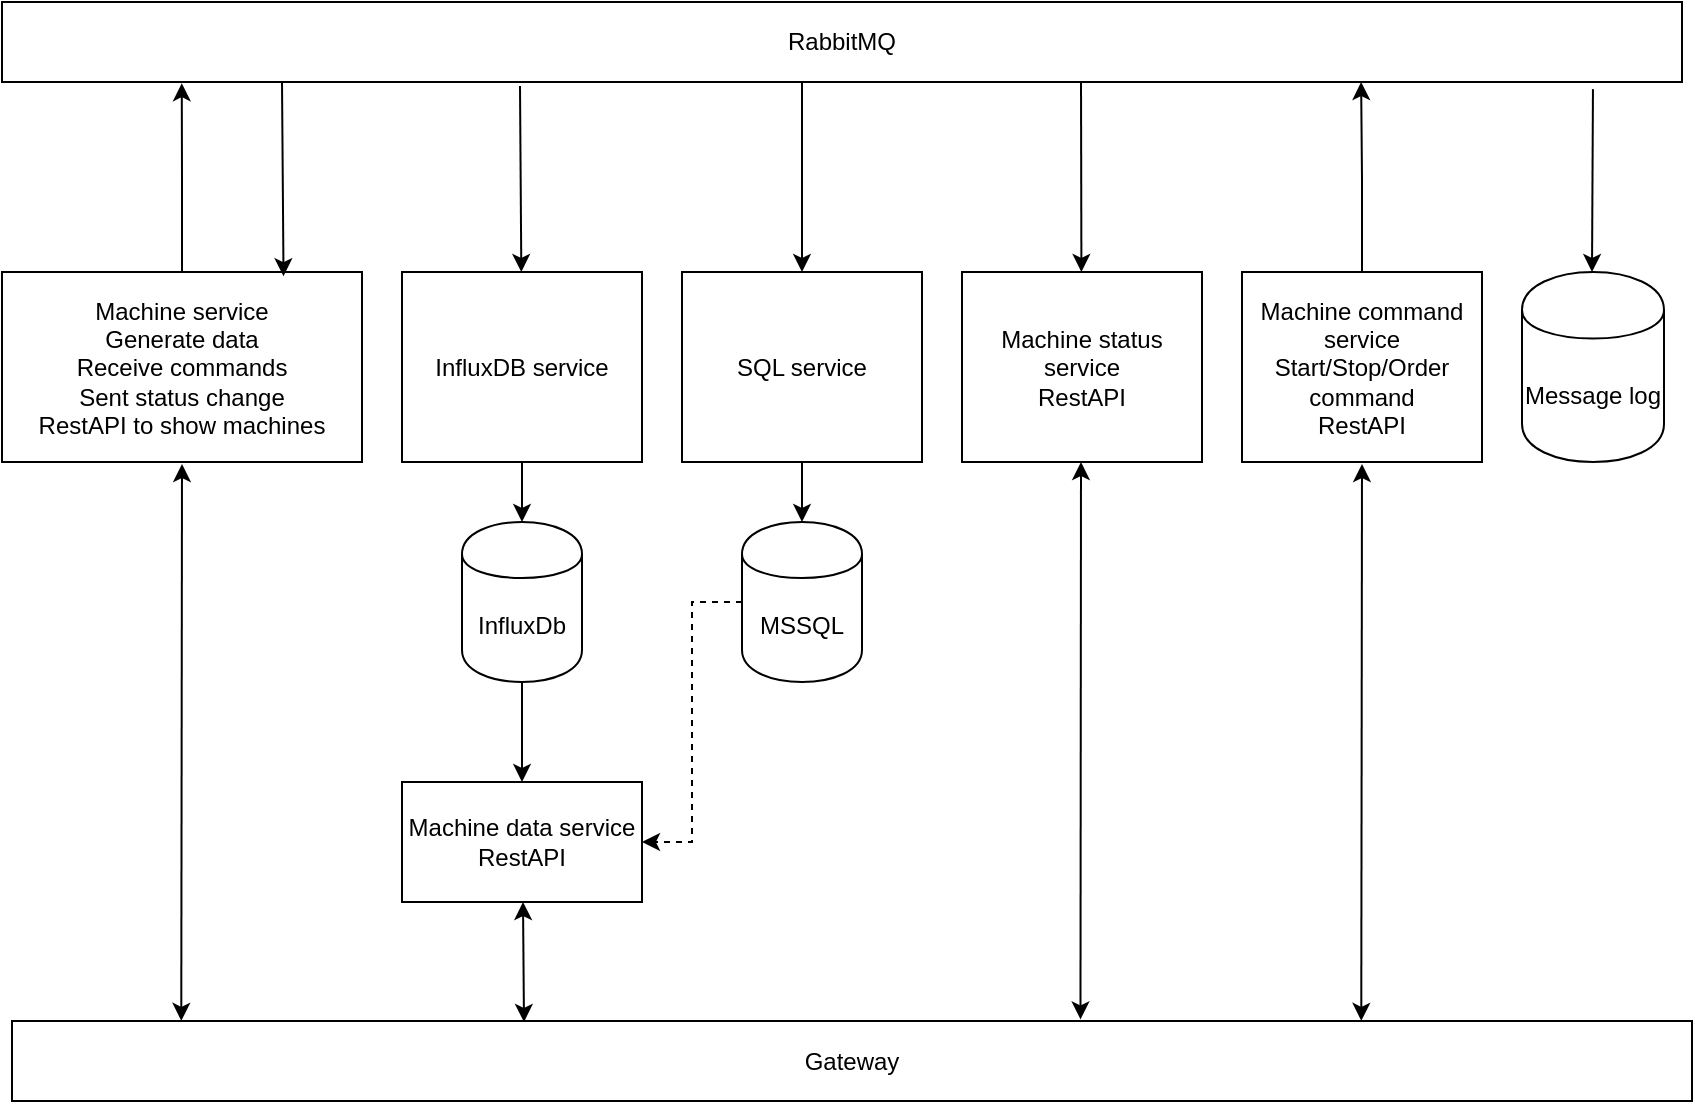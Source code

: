 <mxfile version="10.5.6" type="github"><diagram id="mtdDPzlZnXi9hEehjxKp" name="Page-1"><mxGraphModel dx="1162" dy="623" grid="1" gridSize="10" guides="1" tooltips="1" connect="1" arrows="1" fold="1" page="1" pageScale="1" pageWidth="850" pageHeight="1100" math="0" shadow="0"><root><mxCell id="0"/><mxCell id="1" parent="0"/><mxCell id="6YDGkJwvniehASK9-c1M-30" style="edgeStyle=orthogonalEdgeStyle;rounded=0;orthogonalLoop=1;jettySize=auto;html=1;" edge="1" parent="1" source="6YDGkJwvniehASK9-c1M-1"><mxGeometry relative="1" as="geometry"><mxPoint x="260" y="390" as="targetPoint"/></mxGeometry></mxCell><mxCell id="6YDGkJwvniehASK9-c1M-1" value="InfluxDb" style="shape=cylinder;whiteSpace=wrap;html=1;boundedLbl=1;backgroundOutline=1;" vertex="1" parent="1"><mxGeometry x="230" y="260" width="60" height="80" as="geometry"/></mxCell><mxCell id="6YDGkJwvniehASK9-c1M-31" style="edgeStyle=orthogonalEdgeStyle;rounded=0;orthogonalLoop=1;jettySize=auto;html=1;entryX=1;entryY=0.5;entryDx=0;entryDy=0;dashed=1;" edge="1" parent="1" source="6YDGkJwvniehASK9-c1M-2" target="6YDGkJwvniehASK9-c1M-28"><mxGeometry relative="1" as="geometry"/></mxCell><mxCell id="6YDGkJwvniehASK9-c1M-2" value="MSSQL" style="shape=cylinder;whiteSpace=wrap;html=1;boundedLbl=1;backgroundOutline=1;" vertex="1" parent="1"><mxGeometry x="370" y="260" width="60" height="80" as="geometry"/></mxCell><mxCell id="6YDGkJwvniehASK9-c1M-6" style="edgeStyle=orthogonalEdgeStyle;rounded=0;orthogonalLoop=1;jettySize=auto;html=1;entryX=0.107;entryY=1.015;entryDx=0;entryDy=0;entryPerimeter=0;" edge="1" parent="1" source="6YDGkJwvniehASK9-c1M-3" target="6YDGkJwvniehASK9-c1M-4"><mxGeometry relative="1" as="geometry"/></mxCell><mxCell id="6YDGkJwvniehASK9-c1M-3" value="Machine service&lt;br&gt;Generate data&lt;br&gt;Receive commands&lt;br&gt;Sent status change&lt;br&gt;RestAPI to show machines&lt;br&gt;" style="rounded=0;whiteSpace=wrap;html=1;" vertex="1" parent="1"><mxGeometry y="135" width="180" height="95" as="geometry"/></mxCell><mxCell id="6YDGkJwvniehASK9-c1M-4" value="RabbitMQ" style="rounded=0;whiteSpace=wrap;html=1;" vertex="1" parent="1"><mxGeometry width="840" height="40" as="geometry"/></mxCell><mxCell id="6YDGkJwvniehASK9-c1M-16" style="edgeStyle=orthogonalEdgeStyle;rounded=0;orthogonalLoop=1;jettySize=auto;html=1;exitX=0.5;exitY=1;exitDx=0;exitDy=0;entryX=0.5;entryY=0;entryDx=0;entryDy=0;" edge="1" parent="1" source="6YDGkJwvniehASK9-c1M-8" target="6YDGkJwvniehASK9-c1M-2"><mxGeometry relative="1" as="geometry"/></mxCell><mxCell id="6YDGkJwvniehASK9-c1M-8" value="SQL service" style="rounded=0;whiteSpace=wrap;html=1;" vertex="1" parent="1"><mxGeometry x="340" y="135" width="120" height="95" as="geometry"/></mxCell><mxCell id="6YDGkJwvniehASK9-c1M-11" style="edgeStyle=orthogonalEdgeStyle;rounded=0;orthogonalLoop=1;jettySize=auto;html=1;exitX=0.5;exitY=1;exitDx=0;exitDy=0;entryX=0.5;entryY=0;entryDx=0;entryDy=0;" edge="1" parent="1" source="6YDGkJwvniehASK9-c1M-9" target="6YDGkJwvniehASK9-c1M-1"><mxGeometry relative="1" as="geometry"/></mxCell><mxCell id="6YDGkJwvniehASK9-c1M-9" value="InfluxDB service" style="rounded=0;whiteSpace=wrap;html=1;" vertex="1" parent="1"><mxGeometry x="200" y="135" width="120" height="95" as="geometry"/></mxCell><mxCell id="6YDGkJwvniehASK9-c1M-10" value="" style="endArrow=classic;html=1;" edge="1" parent="1" target="6YDGkJwvniehASK9-c1M-9"><mxGeometry width="50" height="50" relative="1" as="geometry"><mxPoint x="259" y="42" as="sourcePoint"/><mxPoint x="305" y="60" as="targetPoint"/></mxGeometry></mxCell><mxCell id="6YDGkJwvniehASK9-c1M-18" value="" style="endArrow=classic;html=1;entryX=0.5;entryY=0;entryDx=0;entryDy=0;" edge="1" parent="1" target="6YDGkJwvniehASK9-c1M-8"><mxGeometry width="50" height="50" relative="1" as="geometry"><mxPoint x="400" y="40" as="sourcePoint"/><mxPoint x="400" y="130" as="targetPoint"/></mxGeometry></mxCell><mxCell id="6YDGkJwvniehASK9-c1M-21" value="Machine status service&lt;br&gt;RestAPI&lt;br&gt;" style="rounded=0;whiteSpace=wrap;html=1;" vertex="1" parent="1"><mxGeometry x="480" y="135" width="120" height="95" as="geometry"/></mxCell><mxCell id="6YDGkJwvniehASK9-c1M-22" value="" style="endArrow=classic;html=1;entryX=0.5;entryY=0;entryDx=0;entryDy=0;" edge="1" parent="1"><mxGeometry width="50" height="50" relative="1" as="geometry"><mxPoint x="539.5" y="40" as="sourcePoint"/><mxPoint x="539.707" y="134.966" as="targetPoint"/></mxGeometry></mxCell><mxCell id="6YDGkJwvniehASK9-c1M-23" value="" style="endArrow=classic;html=1;entryX=0.782;entryY=0.022;entryDx=0;entryDy=0;entryPerimeter=0;" edge="1" parent="1" target="6YDGkJwvniehASK9-c1M-3"><mxGeometry width="50" height="50" relative="1" as="geometry"><mxPoint x="140" y="40" as="sourcePoint"/><mxPoint x="140" y="130" as="targetPoint"/></mxGeometry></mxCell><mxCell id="6YDGkJwvniehASK9-c1M-26" style="edgeStyle=orthogonalEdgeStyle;rounded=0;orthogonalLoop=1;jettySize=auto;html=1;exitX=0.5;exitY=0;exitDx=0;exitDy=0;entryX=0.809;entryY=1;entryDx=0;entryDy=0;entryPerimeter=0;" edge="1" parent="1" source="6YDGkJwvniehASK9-c1M-24" target="6YDGkJwvniehASK9-c1M-4"><mxGeometry relative="1" as="geometry"><Array as="points"><mxPoint x="680" y="88"/></Array></mxGeometry></mxCell><mxCell id="6YDGkJwvniehASK9-c1M-24" value="Machine command service&lt;br&gt;Start/Stop/Order command&lt;br&gt;RestAPI&lt;br&gt;" style="rounded=0;whiteSpace=wrap;html=1;" vertex="1" parent="1"><mxGeometry x="620" y="135" width="120" height="95" as="geometry"/></mxCell><mxCell id="6YDGkJwvniehASK9-c1M-28" value="Machine data service&lt;br&gt;RestAPI&lt;br&gt;" style="rounded=0;whiteSpace=wrap;html=1;" vertex="1" parent="1"><mxGeometry x="200" y="390" width="120" height="60" as="geometry"/></mxCell><mxCell id="6YDGkJwvniehASK9-c1M-32" value="Message log" style="shape=cylinder;whiteSpace=wrap;html=1;boundedLbl=1;backgroundOutline=1;" vertex="1" parent="1"><mxGeometry x="760" y="135" width="71" height="95" as="geometry"/></mxCell><mxCell id="6YDGkJwvniehASK9-c1M-34" value="" style="endArrow=classic;html=1;exitX=0.947;exitY=1.089;exitDx=0;exitDy=0;exitPerimeter=0;" edge="1" parent="1" source="6YDGkJwvniehASK9-c1M-4"><mxGeometry width="50" height="50" relative="1" as="geometry"><mxPoint x="795" y="75" as="sourcePoint"/><mxPoint x="795" y="135" as="targetPoint"/></mxGeometry></mxCell><mxCell id="6YDGkJwvniehASK9-c1M-36" value="Gateway" style="rounded=0;whiteSpace=wrap;html=1;" vertex="1" parent="1"><mxGeometry x="5" y="509.5" width="840" height="40" as="geometry"/></mxCell><mxCell id="6YDGkJwvniehASK9-c1M-37" value="" style="endArrow=classic;startArrow=classic;html=1;exitX=0.636;exitY=-0.02;exitDx=0;exitDy=0;exitPerimeter=0;" edge="1" parent="1" source="6YDGkJwvniehASK9-c1M-36"><mxGeometry width="50" height="50" relative="1" as="geometry"><mxPoint x="539.5" y="340" as="sourcePoint"/><mxPoint x="539.5" y="230" as="targetPoint"/></mxGeometry></mxCell><mxCell id="6YDGkJwvniehASK9-c1M-38" value="" style="endArrow=classic;startArrow=classic;html=1;exitX=0.636;exitY=-0.02;exitDx=0;exitDy=0;exitPerimeter=0;" edge="1" parent="1"><mxGeometry width="50" height="50" relative="1" as="geometry"><mxPoint x="679.643" y="509.429" as="sourcePoint"/><mxPoint x="680" y="231" as="targetPoint"/></mxGeometry></mxCell><mxCell id="6YDGkJwvniehASK9-c1M-39" value="" style="endArrow=classic;startArrow=classic;html=1;exitX=0.636;exitY=-0.02;exitDx=0;exitDy=0;exitPerimeter=0;" edge="1" parent="1"><mxGeometry width="50" height="50" relative="1" as="geometry"><mxPoint x="89.643" y="509.429" as="sourcePoint"/><mxPoint x="90" y="231" as="targetPoint"/></mxGeometry></mxCell><mxCell id="6YDGkJwvniehASK9-c1M-40" value="" style="endArrow=classic;startArrow=classic;html=1;" edge="1" parent="1"><mxGeometry width="50" height="50" relative="1" as="geometry"><mxPoint x="261" y="510" as="sourcePoint"/><mxPoint x="260.5" y="450" as="targetPoint"/></mxGeometry></mxCell></root></mxGraphModel></diagram></mxfile>